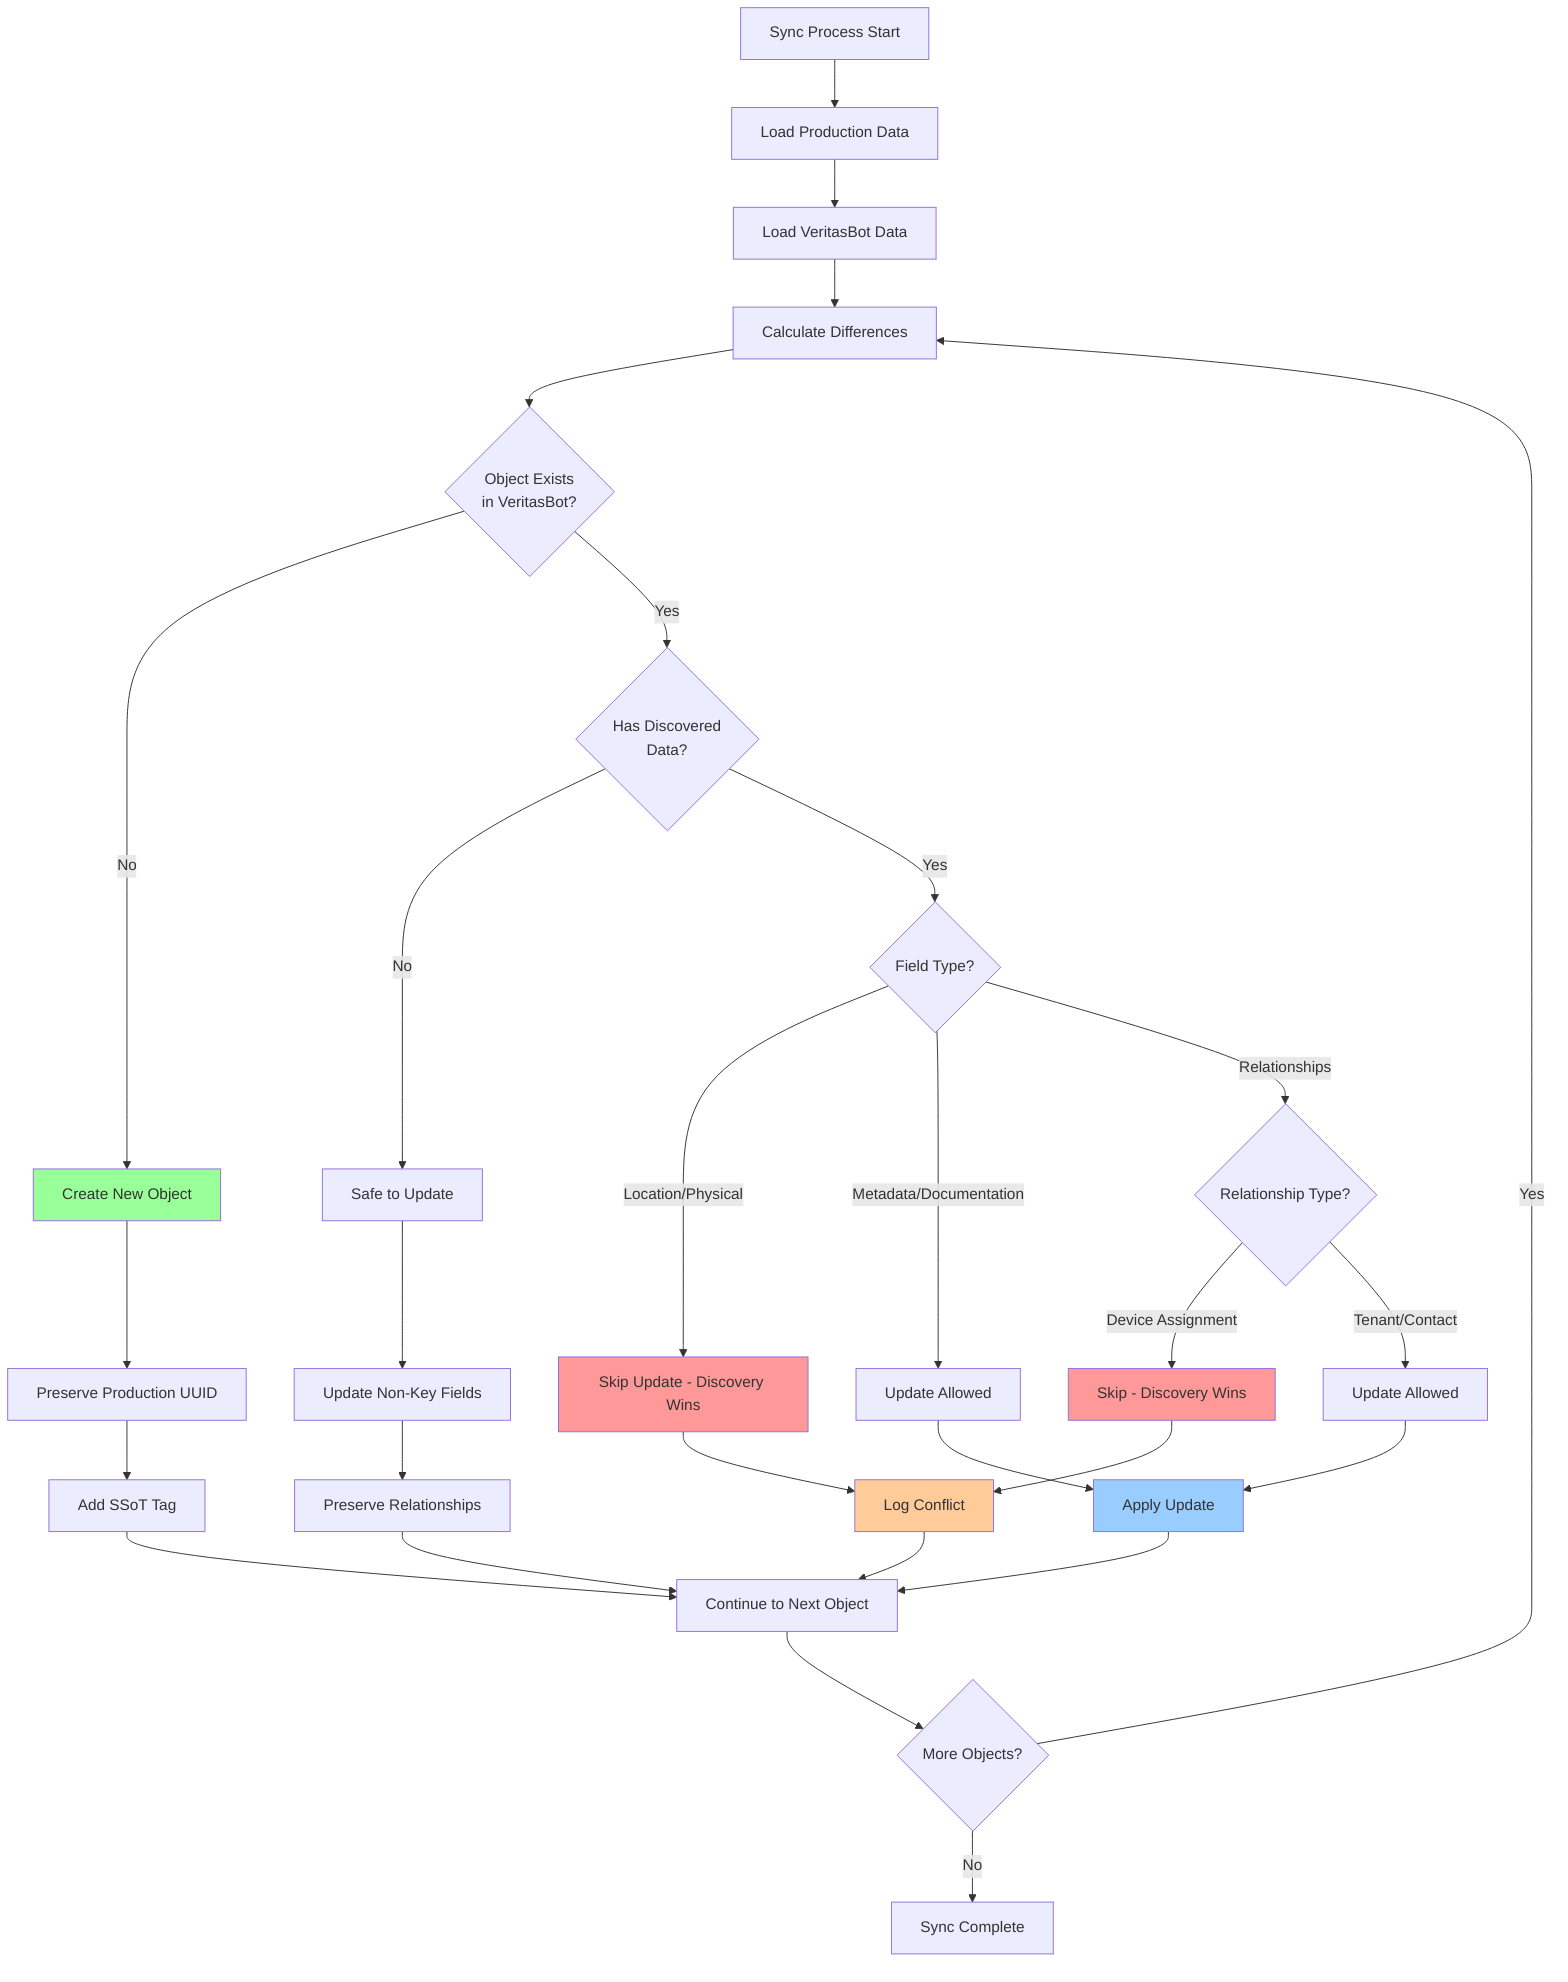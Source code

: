 flowchart TD
    A[Sync Process Start] --> B[Load Production Data]
    B --> C[Load VeritasBot Data]
    C --> D[Calculate Differences]
    D --> E{Object Exists<br/>in VeritasBot?}
    
    E -->|No| F[Create New Object]
    F --> G[Preserve Production UUID]
    G --> H[Add SSoT Tag]
    
    E -->|Yes| I{Has Discovered<br/>Data?}
    I -->|No| J[Safe to Update]
    J --> K[Update Non-Key Fields]
    K --> L[Preserve Relationships]
    
    I -->|Yes| M{Field Type?}
    M -->|Location/Physical| N[Skip Update - Discovery Wins]
    M -->|Metadata/Documentation| O[Update Allowed]
    M -->|Relationships| P{Relationship Type?}
    
    P -->|Device Assignment| Q[Skip - Discovery Wins]
    P -->|Tenant/Contact| R[Update Allowed]
    
    N --> S[Log Conflict]
    Q --> S
    O --> T[Apply Update]
    R --> T
    
    S --> U[Continue to Next Object]
    T --> U
    H --> U
    L --> U
    
    U --> V{More Objects?}
    V -->|Yes| D
    V -->|No| W[Sync Complete]
    
    style N fill:#ff9999
    style Q fill:#ff9999
    style S fill:#ffcc99
    style F fill:#99ff99
    style T fill:#99ccff